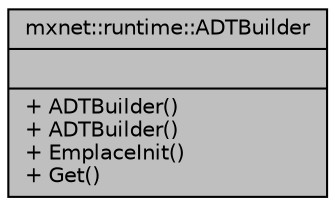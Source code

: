 digraph "mxnet::runtime::ADTBuilder"
{
 // LATEX_PDF_SIZE
  edge [fontname="Helvetica",fontsize="10",labelfontname="Helvetica",labelfontsize="10"];
  node [fontname="Helvetica",fontsize="10",shape=record];
  Node1 [label="{mxnet::runtime::ADTBuilder\n||+ ADTBuilder()\l+ ADTBuilder()\l+ EmplaceInit()\l+ Get()\l}",height=0.2,width=0.4,color="black", fillcolor="grey75", style="filled", fontcolor="black",tooltip="A builder class that helps to incrementally build ADT."];
}
